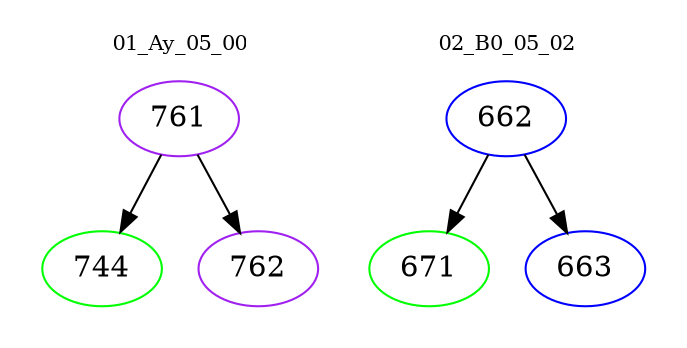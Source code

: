 digraph{
subgraph cluster_0 {
color = white
label = "01_Ay_05_00";
fontsize=10;
T0_761 [label="761", color="purple"]
T0_761 -> T0_744 [color="black"]
T0_744 [label="744", color="green"]
T0_761 -> T0_762 [color="black"]
T0_762 [label="762", color="purple"]
}
subgraph cluster_1 {
color = white
label = "02_B0_05_02";
fontsize=10;
T1_662 [label="662", color="blue"]
T1_662 -> T1_671 [color="black"]
T1_671 [label="671", color="green"]
T1_662 -> T1_663 [color="black"]
T1_663 [label="663", color="blue"]
}
}
